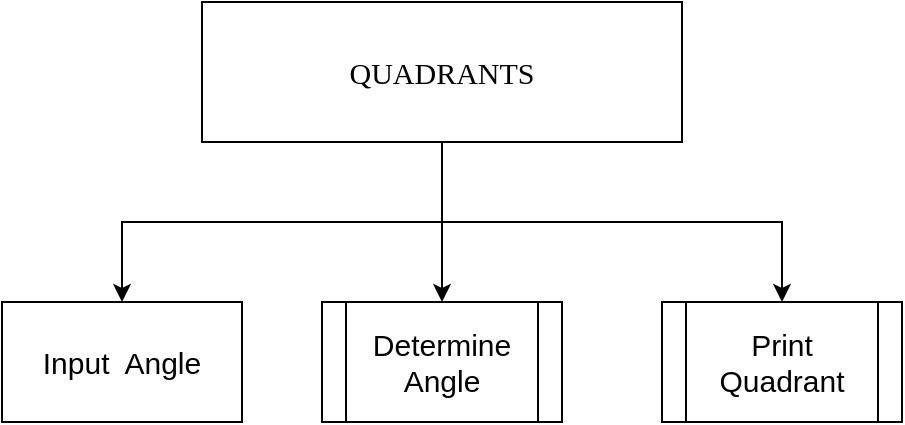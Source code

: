 <mxfile version="22.1.11" type="github">
  <diagram name="Page-1" id="pmZjG4wVhYeh3A2O9KnD">
    <mxGraphModel dx="866" dy="454" grid="1" gridSize="10" guides="1" tooltips="1" connect="1" arrows="1" fold="1" page="1" pageScale="1" pageWidth="850" pageHeight="1100" math="0" shadow="0">
      <root>
        <mxCell id="0" />
        <mxCell id="1" parent="0" />
        <mxCell id="RvR7oU3-7LvpMbqOrCxm-1" value="" style="edgeStyle=orthogonalEdgeStyle;rounded=0;orthogonalLoop=1;jettySize=auto;html=1;fontSize=15;" edge="1" parent="1" source="XKppD3HnySolMZIYMSIO-3" target="XKppD3HnySolMZIYMSIO-5">
          <mxGeometry relative="1" as="geometry" />
        </mxCell>
        <mxCell id="RvR7oU3-7LvpMbqOrCxm-2" value="" style="edgeStyle=orthogonalEdgeStyle;rounded=0;orthogonalLoop=1;jettySize=auto;html=1;fontSize=15;" edge="1" parent="1" source="XKppD3HnySolMZIYMSIO-3" target="XKppD3HnySolMZIYMSIO-4">
          <mxGeometry relative="1" as="geometry" />
        </mxCell>
        <mxCell id="RvR7oU3-7LvpMbqOrCxm-3" value="" style="edgeStyle=orthogonalEdgeStyle;rounded=0;orthogonalLoop=1;jettySize=auto;html=1;fontSize=15;" edge="1" parent="1" source="XKppD3HnySolMZIYMSIO-3" target="XKppD3HnySolMZIYMSIO-25">
          <mxGeometry relative="1" as="geometry" />
        </mxCell>
        <mxCell id="XKppD3HnySolMZIYMSIO-3" value="&lt;font face=&quot;Verdana&quot; style=&quot;font-size: 15px;&quot;&gt;QUADRANTS&lt;/font&gt;" style="rounded=0;whiteSpace=wrap;html=1;fontSize=15;" parent="1" vertex="1">
          <mxGeometry x="300" y="150" width="240" height="70" as="geometry" />
        </mxCell>
        <mxCell id="XKppD3HnySolMZIYMSIO-4" value="Input&amp;nbsp; Angle" style="rounded=0;whiteSpace=wrap;html=1;fontSize=15;" parent="1" vertex="1">
          <mxGeometry x="200" y="300" width="120" height="60" as="geometry" />
        </mxCell>
        <mxCell id="XKppD3HnySolMZIYMSIO-5" value="Determine Angle" style="shape=process;whiteSpace=wrap;html=1;backgroundOutline=1;fontSize=15;" parent="1" vertex="1">
          <mxGeometry x="360" y="300" width="120" height="60" as="geometry" />
        </mxCell>
        <mxCell id="XKppD3HnySolMZIYMSIO-25" value="Print Quadrant" style="shape=process;whiteSpace=wrap;html=1;backgroundOutline=1;fontSize=15;" parent="1" vertex="1">
          <mxGeometry x="530" y="300" width="120" height="60" as="geometry" />
        </mxCell>
      </root>
    </mxGraphModel>
  </diagram>
</mxfile>
